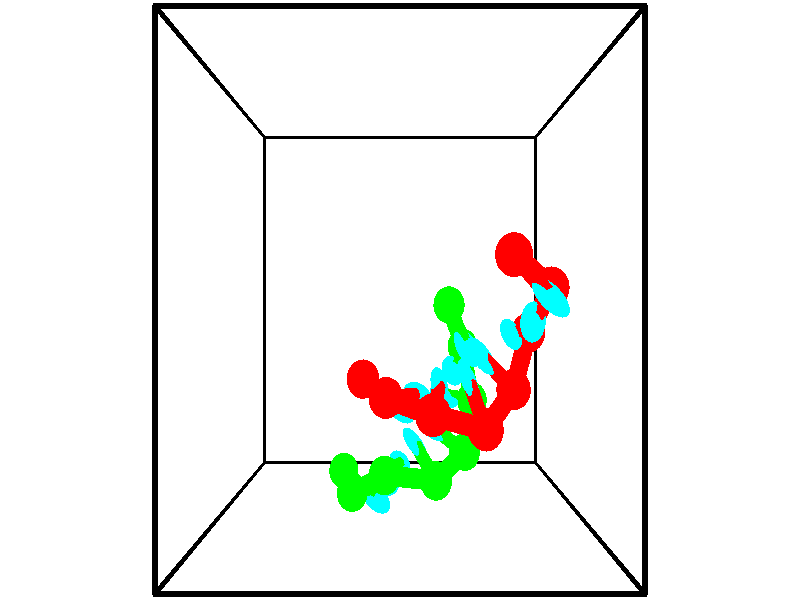 // switches for output
#declare DRAW_BASES = 1; // possible values are 0, 1; only relevant for DNA ribbons
#declare DRAW_BASES_TYPE = 3; // possible values are 1, 2, 3; only relevant for DNA ribbons
#declare DRAW_FOG = 0; // set to 1 to enable fog

#include "colors.inc"

#include "transforms.inc"
background { rgb <1, 1, 1>}

#default {
   normal{
       ripples 0.25
       frequency 0.20
       turbulence 0.2
       lambda 5
   }
	finish {
		phong 0.1
		phong_size 40.
	}
}

// original window dimensions: 1024x640


// camera settings

camera {
	sky <-0, 1, 0>
	up <-0, 1, 0>
	right 1.6 * <1, 0, 0>
	location <2.5, 2.5, 11.1562>
	look_at <2.5, 2.5, 2.5>
	direction <0, 0, -8.6562>
	angle 67.0682
}


# declare cpy_camera_pos = <2.5, 2.5, 11.1562>;
# if (DRAW_FOG = 1)
fog {
	fog_type 2
	up vnormalize(cpy_camera_pos)
	color rgbt<1,1,1,0.3>
	distance 1e-5
	fog_alt 3e-3
	fog_offset 4
}
# end


// LIGHTS

# declare lum = 6;
global_settings {
	ambient_light rgb lum * <0.05, 0.05, 0.05>
	max_trace_level 15
}# declare cpy_direct_light_amount = 0.25;
light_source
{	1000 * <-1, -1, 1>,
	rgb lum * cpy_direct_light_amount
	parallel
}

light_source
{	1000 * <1, 1, -1>,
	rgb lum * cpy_direct_light_amount
	parallel
}

// strand 0

// nucleotide -1

// particle -1
sphere {
	<4.031775, 3.008545, 3.041804> 0.250000
	pigment { color rgbt <1,0,0,0> }
	no_shadow
}
cylinder {
	<4.271835, 2.736755, 3.210629>,  <4.415871, 2.573682, 3.311924>, 0.100000
	pigment { color rgbt <1,0,0,0> }
	no_shadow
}
cylinder {
	<4.271835, 2.736755, 3.210629>,  <4.031775, 3.008545, 3.041804>, 0.100000
	pigment { color rgbt <1,0,0,0> }
	no_shadow
}

// particle -1
sphere {
	<4.271835, 2.736755, 3.210629> 0.100000
	pigment { color rgbt <1,0,0,0> }
	no_shadow
}
sphere {
	0, 1
	scale<0.080000,0.200000,0.300000>
	matrix <-0.284455, -0.674456, -0.681318,
		0.747600, 0.288835, -0.598054,
		0.600150, -0.679473, 0.422063,
		4.451880, 2.532913, 3.337247>
	pigment { color rgbt <0,1,1,0> }
	no_shadow
}
cylinder {
	<4.665129, 2.649113, 2.523845>,  <4.031775, 3.008545, 3.041804>, 0.130000
	pigment { color rgbt <1,0,0,0> }
	no_shadow
}

// nucleotide -1

// particle -1
sphere {
	<4.665129, 2.649113, 2.523845> 0.250000
	pigment { color rgbt <1,0,0,0> }
	no_shadow
}
cylinder {
	<4.459431, 2.423981, 2.782696>,  <4.336012, 2.288902, 2.938006>, 0.100000
	pigment { color rgbt <1,0,0,0> }
	no_shadow
}
cylinder {
	<4.459431, 2.423981, 2.782696>,  <4.665129, 2.649113, 2.523845>, 0.100000
	pigment { color rgbt <1,0,0,0> }
	no_shadow
}

// particle -1
sphere {
	<4.459431, 2.423981, 2.782696> 0.100000
	pigment { color rgbt <1,0,0,0> }
	no_shadow
}
sphere {
	0, 1
	scale<0.080000,0.200000,0.300000>
	matrix <-0.587706, -0.318276, -0.743842,
		0.624622, -0.762839, -0.167106,
		-0.514246, -0.562830, 0.647128,
		4.305157, 2.255132, 2.976834>
	pigment { color rgbt <0,1,1,0> }
	no_shadow
}
cylinder {
	<4.439117, 2.089509, 2.024122>,  <4.665129, 2.649113, 2.523845>, 0.130000
	pigment { color rgbt <1,0,0,0> }
	no_shadow
}

// nucleotide -1

// particle -1
sphere {
	<4.439117, 2.089509, 2.024122> 0.250000
	pigment { color rgbt <1,0,0,0> }
	no_shadow
}
cylinder {
	<4.229561, 2.093353, 2.364815>,  <4.103827, 2.095659, 2.569230>, 0.100000
	pigment { color rgbt <1,0,0,0> }
	no_shadow
}
cylinder {
	<4.229561, 2.093353, 2.364815>,  <4.439117, 2.089509, 2.024122>, 0.100000
	pigment { color rgbt <1,0,0,0> }
	no_shadow
}

// particle -1
sphere {
	<4.229561, 2.093353, 2.364815> 0.100000
	pigment { color rgbt <1,0,0,0> }
	no_shadow
}
sphere {
	0, 1
	scale<0.080000,0.200000,0.300000>
	matrix <-0.760598, -0.455414, -0.462698,
		0.383444, -0.890228, 0.245896,
		-0.523891, 0.009609, 0.851731,
		4.072393, 2.096236, 2.620334>
	pigment { color rgbt <0,1,1,0> }
	no_shadow
}
cylinder {
	<4.179396, 1.395991, 2.223190>,  <4.439117, 2.089509, 2.024122>, 0.130000
	pigment { color rgbt <1,0,0,0> }
	no_shadow
}

// nucleotide -1

// particle -1
sphere {
	<4.179396, 1.395991, 2.223190> 0.250000
	pigment { color rgbt <1,0,0,0> }
	no_shadow
}
cylinder {
	<3.891094, 1.641144, 2.352737>,  <3.718113, 1.788235, 2.430466>, 0.100000
	pigment { color rgbt <1,0,0,0> }
	no_shadow
}
cylinder {
	<3.891094, 1.641144, 2.352737>,  <4.179396, 1.395991, 2.223190>, 0.100000
	pigment { color rgbt <1,0,0,0> }
	no_shadow
}

// particle -1
sphere {
	<3.891094, 1.641144, 2.352737> 0.100000
	pigment { color rgbt <1,0,0,0> }
	no_shadow
}
sphere {
	0, 1
	scale<0.080000,0.200000,0.300000>
	matrix <-0.670527, -0.497919, -0.549973,
		-0.175808, -0.613558, 0.769830,
		-0.720753, 0.612881, 0.323869,
		3.674868, 1.825008, 2.449898>
	pigment { color rgbt <0,1,1,0> }
	no_shadow
}
cylinder {
	<3.704022, 0.981317, 2.675458>,  <4.179396, 1.395991, 2.223190>, 0.130000
	pigment { color rgbt <1,0,0,0> }
	no_shadow
}

// nucleotide -1

// particle -1
sphere {
	<3.704022, 0.981317, 2.675458> 0.250000
	pigment { color rgbt <1,0,0,0> }
	no_shadow
}
cylinder {
	<3.590504, 1.289673, 2.447357>,  <3.522393, 1.474687, 2.310497>, 0.100000
	pigment { color rgbt <1,0,0,0> }
	no_shadow
}
cylinder {
	<3.590504, 1.289673, 2.447357>,  <3.704022, 0.981317, 2.675458>, 0.100000
	pigment { color rgbt <1,0,0,0> }
	no_shadow
}

// particle -1
sphere {
	<3.590504, 1.289673, 2.447357> 0.100000
	pigment { color rgbt <1,0,0,0> }
	no_shadow
}
sphere {
	0, 1
	scale<0.080000,0.200000,0.300000>
	matrix <-0.734804, -0.556917, -0.387177,
		-0.616055, 0.309146, 0.724503,
		-0.283794, 0.770890, -0.570253,
		3.505365, 1.520940, 2.276281>
	pigment { color rgbt <0,1,1,0> }
	no_shadow
}
cylinder {
	<2.958852, 1.165642, 2.762272>,  <3.704022, 0.981317, 2.675458>, 0.130000
	pigment { color rgbt <1,0,0,0> }
	no_shadow
}

// nucleotide -1

// particle -1
sphere {
	<2.958852, 1.165642, 2.762272> 0.250000
	pigment { color rgbt <1,0,0,0> }
	no_shadow
}
cylinder {
	<3.032856, 1.326981, 2.403812>,  <3.077259, 1.423784, 2.188737>, 0.100000
	pigment { color rgbt <1,0,0,0> }
	no_shadow
}
cylinder {
	<3.032856, 1.326981, 2.403812>,  <2.958852, 1.165642, 2.762272>, 0.100000
	pigment { color rgbt <1,0,0,0> }
	no_shadow
}

// particle -1
sphere {
	<3.032856, 1.326981, 2.403812> 0.100000
	pigment { color rgbt <1,0,0,0> }
	no_shadow
}
sphere {
	0, 1
	scale<0.080000,0.200000,0.300000>
	matrix <-0.816789, -0.443960, -0.368449,
		-0.546467, 0.800131, 0.247312,
		0.185011, 0.403347, -0.896148,
		3.088359, 1.447985, 2.134968>
	pigment { color rgbt <0,1,1,0> }
	no_shadow
}
cylinder {
	<2.297049, 1.321952, 2.438345>,  <2.958852, 1.165642, 2.762272>, 0.130000
	pigment { color rgbt <1,0,0,0> }
	no_shadow
}

// nucleotide -1

// particle -1
sphere {
	<2.297049, 1.321952, 2.438345> 0.250000
	pigment { color rgbt <1,0,0,0> }
	no_shadow
}
cylinder {
	<2.566238, 1.297699, 2.143475>,  <2.727752, 1.283147, 1.966552>, 0.100000
	pigment { color rgbt <1,0,0,0> }
	no_shadow
}
cylinder {
	<2.566238, 1.297699, 2.143475>,  <2.297049, 1.321952, 2.438345>, 0.100000
	pigment { color rgbt <1,0,0,0> }
	no_shadow
}

// particle -1
sphere {
	<2.566238, 1.297699, 2.143475> 0.100000
	pigment { color rgbt <1,0,0,0> }
	no_shadow
}
sphere {
	0, 1
	scale<0.080000,0.200000,0.300000>
	matrix <-0.621655, -0.586424, -0.519280,
		-0.400813, 0.807732, -0.432341,
		0.672974, -0.060633, -0.737177,
		2.768131, 1.279509, 1.922322>
	pigment { color rgbt <0,1,1,0> }
	no_shadow
}
cylinder {
	<1.931293, 1.486208, 1.867625>,  <2.297049, 1.321952, 2.438345>, 0.130000
	pigment { color rgbt <1,0,0,0> }
	no_shadow
}

// nucleotide -1

// particle -1
sphere {
	<1.931293, 1.486208, 1.867625> 0.250000
	pigment { color rgbt <1,0,0,0> }
	no_shadow
}
cylinder {
	<2.247410, 1.266525, 1.758953>,  <2.437080, 1.134715, 1.693750>, 0.100000
	pigment { color rgbt <1,0,0,0> }
	no_shadow
}
cylinder {
	<2.247410, 1.266525, 1.758953>,  <1.931293, 1.486208, 1.867625>, 0.100000
	pigment { color rgbt <1,0,0,0> }
	no_shadow
}

// particle -1
sphere {
	<2.247410, 1.266525, 1.758953> 0.100000
	pigment { color rgbt <1,0,0,0> }
	no_shadow
}
sphere {
	0, 1
	scale<0.080000,0.200000,0.300000>
	matrix <-0.582030, -0.534281, -0.613012,
		0.191518, 0.642584, -0.741894,
		0.790292, -0.549208, -0.271679,
		2.484497, 1.101763, 1.677449>
	pigment { color rgbt <0,1,1,0> }
	no_shadow
}
// strand 1

// nucleotide -1

// particle -1
sphere {
	<1.524090, 0.034909, 0.672566> 0.250000
	pigment { color rgbt <0,1,0,0> }
	no_shadow
}
cylinder {
	<1.839432, -0.205231, 0.618790>,  <2.028638, -0.349315, 0.586524>, 0.100000
	pigment { color rgbt <0,1,0,0> }
	no_shadow
}
cylinder {
	<1.839432, -0.205231, 0.618790>,  <1.524090, 0.034909, 0.672566>, 0.100000
	pigment { color rgbt <0,1,0,0> }
	no_shadow
}

// particle -1
sphere {
	<1.839432, -0.205231, 0.618790> 0.100000
	pigment { color rgbt <0,1,0,0> }
	no_shadow
}
sphere {
	0, 1
	scale<0.080000,0.200000,0.300000>
	matrix <0.520606, 0.534552, 0.665750,
		-0.327817, -0.594839, 0.733963,
		0.788356, -0.600350, -0.134442,
		2.075939, -0.385336, 0.578457>
	pigment { color rgbt <0,1,1,0> }
	no_shadow
}
cylinder {
	<1.725751, -0.111822, 1.338797>,  <1.524090, 0.034909, 0.672566>, 0.130000
	pigment { color rgbt <0,1,0,0> }
	no_shadow
}

// nucleotide -1

// particle -1
sphere {
	<1.725751, -0.111822, 1.338797> 0.250000
	pigment { color rgbt <0,1,0,0> }
	no_shadow
}
cylinder {
	<2.019359, -0.111359, 1.067146>,  <2.195523, -0.111081, 0.904156>, 0.100000
	pigment { color rgbt <0,1,0,0> }
	no_shadow
}
cylinder {
	<2.019359, -0.111359, 1.067146>,  <1.725751, -0.111822, 1.338797>, 0.100000
	pigment { color rgbt <0,1,0,0> }
	no_shadow
}

// particle -1
sphere {
	<2.019359, -0.111359, 1.067146> 0.100000
	pigment { color rgbt <0,1,0,0> }
	no_shadow
}
sphere {
	0, 1
	scale<0.080000,0.200000,0.300000>
	matrix <0.477705, 0.709903, 0.517528,
		0.482714, -0.704298, 0.520530,
		0.734020, 0.001159, -0.679127,
		2.239564, -0.111011, 0.863408>
	pigment { color rgbt <0,1,1,0> }
	no_shadow
}
cylinder {
	<2.258044, 0.216895, 1.725333>,  <1.725751, -0.111822, 1.338797>, 0.130000
	pigment { color rgbt <0,1,0,0> }
	no_shadow
}

// nucleotide -1

// particle -1
sphere {
	<2.258044, 0.216895, 1.725333> 0.250000
	pigment { color rgbt <0,1,0,0> }
	no_shadow
}
cylinder {
	<2.397487, 0.223663, 1.350487>,  <2.481153, 0.227724, 1.125579>, 0.100000
	pigment { color rgbt <0,1,0,0> }
	no_shadow
}
cylinder {
	<2.397487, 0.223663, 1.350487>,  <2.258044, 0.216895, 1.725333>, 0.100000
	pigment { color rgbt <0,1,0,0> }
	no_shadow
}

// particle -1
sphere {
	<2.397487, 0.223663, 1.350487> 0.100000
	pigment { color rgbt <0,1,0,0> }
	no_shadow
}
sphere {
	0, 1
	scale<0.080000,0.200000,0.300000>
	matrix <0.681558, 0.681765, 0.265849,
		0.643391, -0.731376, 0.226136,
		0.348607, 0.016920, -0.937116,
		2.502069, 0.228739, 1.069352>
	pigment { color rgbt <0,1,1,0> }
	no_shadow
}
cylinder {
	<3.060661, 0.149952, 1.737839>,  <2.258044, 0.216895, 1.725333>, 0.130000
	pigment { color rgbt <0,1,0,0> }
	no_shadow
}

// nucleotide -1

// particle -1
sphere {
	<3.060661, 0.149952, 1.737839> 0.250000
	pigment { color rgbt <0,1,0,0> }
	no_shadow
}
cylinder {
	<2.878379, 0.373108, 1.460396>,  <2.769010, 0.507002, 1.293930>, 0.100000
	pigment { color rgbt <0,1,0,0> }
	no_shadow
}
cylinder {
	<2.878379, 0.373108, 1.460396>,  <3.060661, 0.149952, 1.737839>, 0.100000
	pigment { color rgbt <0,1,0,0> }
	no_shadow
}

// particle -1
sphere {
	<2.878379, 0.373108, 1.460396> 0.100000
	pigment { color rgbt <0,1,0,0> }
	no_shadow
}
sphere {
	0, 1
	scale<0.080000,0.200000,0.300000>
	matrix <0.579403, 0.777453, 0.244658,
		0.675740, -0.290387, -0.677532,
		-0.455704, 0.557890, -0.693608,
		2.741668, 0.540475, 1.252313>
	pigment { color rgbt <0,1,1,0> }
	no_shadow
}
cylinder {
	<3.555080, 0.424417, 1.272379>,  <3.060661, 0.149952, 1.737839>, 0.130000
	pigment { color rgbt <0,1,0,0> }
	no_shadow
}

// nucleotide -1

// particle -1
sphere {
	<3.555080, 0.424417, 1.272379> 0.250000
	pigment { color rgbt <0,1,0,0> }
	no_shadow
}
cylinder {
	<3.233860, 0.648102, 1.354736>,  <3.041127, 0.782313, 1.404151>, 0.100000
	pigment { color rgbt <0,1,0,0> }
	no_shadow
}
cylinder {
	<3.233860, 0.648102, 1.354736>,  <3.555080, 0.424417, 1.272379>, 0.100000
	pigment { color rgbt <0,1,0,0> }
	no_shadow
}

// particle -1
sphere {
	<3.233860, 0.648102, 1.354736> 0.100000
	pigment { color rgbt <0,1,0,0> }
	no_shadow
}
sphere {
	0, 1
	scale<0.080000,0.200000,0.300000>
	matrix <0.570516, 0.621691, 0.536668,
		0.172109, 0.548437, -0.818288,
		-0.803051, 0.559211, 0.205894,
		2.992944, 0.815865, 1.416504>
	pigment { color rgbt <0,1,1,0> }
	no_shadow
}
cylinder {
	<3.703650, 1.103296, 1.014826>,  <3.555080, 0.424417, 1.272379>, 0.130000
	pigment { color rgbt <0,1,0,0> }
	no_shadow
}

// nucleotide -1

// particle -1
sphere {
	<3.703650, 1.103296, 1.014826> 0.250000
	pigment { color rgbt <0,1,0,0> }
	no_shadow
}
cylinder {
	<3.420880, 1.168182, 1.290199>,  <3.251217, 1.207114, 1.455423>, 0.100000
	pigment { color rgbt <0,1,0,0> }
	no_shadow
}
cylinder {
	<3.420880, 1.168182, 1.290199>,  <3.703650, 1.103296, 1.014826>, 0.100000
	pigment { color rgbt <0,1,0,0> }
	no_shadow
}

// particle -1
sphere {
	<3.420880, 1.168182, 1.290199> 0.100000
	pigment { color rgbt <0,1,0,0> }
	no_shadow
}
sphere {
	0, 1
	scale<0.080000,0.200000,0.300000>
	matrix <0.545487, 0.744621, 0.384687,
		-0.450220, 0.647477, -0.614879,
		-0.706927, 0.162215, 0.688433,
		3.208802, 1.216847, 1.496729>
	pigment { color rgbt <0,1,1,0> }
	no_shadow
}
cylinder {
	<3.551864, 1.848549, 1.007412>,  <3.703650, 1.103296, 1.014826>, 0.130000
	pigment { color rgbt <0,1,0,0> }
	no_shadow
}

// nucleotide -1

// particle -1
sphere {
	<3.551864, 1.848549, 1.007412> 0.250000
	pigment { color rgbt <0,1,0,0> }
	no_shadow
}
cylinder {
	<3.429580, 1.691071, 1.354179>,  <3.356210, 1.596584, 1.562240>, 0.100000
	pigment { color rgbt <0,1,0,0> }
	no_shadow
}
cylinder {
	<3.429580, 1.691071, 1.354179>,  <3.551864, 1.848549, 1.007412>, 0.100000
	pigment { color rgbt <0,1,0,0> }
	no_shadow
}

// particle -1
sphere {
	<3.429580, 1.691071, 1.354179> 0.100000
	pigment { color rgbt <0,1,0,0> }
	no_shadow
}
sphere {
	0, 1
	scale<0.080000,0.200000,0.300000>
	matrix <0.548904, 0.671096, 0.498332,
		-0.777976, 0.628199, 0.010940,
		-0.305709, -0.393695, 0.866917,
		3.337867, 1.572962, 1.614255>
	pigment { color rgbt <0,1,1,0> }
	no_shadow
}
cylinder {
	<3.288907, 2.432439, 1.438679>,  <3.551864, 1.848549, 1.007412>, 0.130000
	pigment { color rgbt <0,1,0,0> }
	no_shadow
}

// nucleotide -1

// particle -1
sphere {
	<3.288907, 2.432439, 1.438679> 0.250000
	pigment { color rgbt <0,1,0,0> }
	no_shadow
}
cylinder {
	<3.431498, 2.119431, 1.642868>,  <3.517052, 1.931625, 1.765382>, 0.100000
	pigment { color rgbt <0,1,0,0> }
	no_shadow
}
cylinder {
	<3.431498, 2.119431, 1.642868>,  <3.288907, 2.432439, 1.438679>, 0.100000
	pigment { color rgbt <0,1,0,0> }
	no_shadow
}

// particle -1
sphere {
	<3.431498, 2.119431, 1.642868> 0.100000
	pigment { color rgbt <0,1,0,0> }
	no_shadow
}
sphere {
	0, 1
	scale<0.080000,0.200000,0.300000>
	matrix <0.403518, 0.621731, 0.671285,
		-0.842673, -0.033312, 0.537395,
		0.356477, -0.782522, 0.510474,
		3.538441, 1.884674, 1.796010>
	pigment { color rgbt <0,1,1,0> }
	no_shadow
}
// box output
cylinder {
	<0.000000, 0.000000, 0.000000>,  <5.000000, 0.000000, 0.000000>, 0.025000
	pigment { color rgbt <0,0,0,0> }
	no_shadow
}
cylinder {
	<0.000000, 0.000000, 0.000000>,  <0.000000, 5.000000, 0.000000>, 0.025000
	pigment { color rgbt <0,0,0,0> }
	no_shadow
}
cylinder {
	<0.000000, 0.000000, 0.000000>,  <0.000000, 0.000000, 5.000000>, 0.025000
	pigment { color rgbt <0,0,0,0> }
	no_shadow
}
cylinder {
	<5.000000, 5.000000, 5.000000>,  <0.000000, 5.000000, 5.000000>, 0.025000
	pigment { color rgbt <0,0,0,0> }
	no_shadow
}
cylinder {
	<5.000000, 5.000000, 5.000000>,  <5.000000, 0.000000, 5.000000>, 0.025000
	pigment { color rgbt <0,0,0,0> }
	no_shadow
}
cylinder {
	<5.000000, 5.000000, 5.000000>,  <5.000000, 5.000000, 0.000000>, 0.025000
	pigment { color rgbt <0,0,0,0> }
	no_shadow
}
cylinder {
	<0.000000, 0.000000, 5.000000>,  <0.000000, 5.000000, 5.000000>, 0.025000
	pigment { color rgbt <0,0,0,0> }
	no_shadow
}
cylinder {
	<0.000000, 0.000000, 5.000000>,  <5.000000, 0.000000, 5.000000>, 0.025000
	pigment { color rgbt <0,0,0,0> }
	no_shadow
}
cylinder {
	<5.000000, 5.000000, 0.000000>,  <0.000000, 5.000000, 0.000000>, 0.025000
	pigment { color rgbt <0,0,0,0> }
	no_shadow
}
cylinder {
	<5.000000, 5.000000, 0.000000>,  <5.000000, 0.000000, 0.000000>, 0.025000
	pigment { color rgbt <0,0,0,0> }
	no_shadow
}
cylinder {
	<5.000000, 0.000000, 5.000000>,  <5.000000, 0.000000, 0.000000>, 0.025000
	pigment { color rgbt <0,0,0,0> }
	no_shadow
}
cylinder {
	<0.000000, 5.000000, 0.000000>,  <0.000000, 5.000000, 5.000000>, 0.025000
	pigment { color rgbt <0,0,0,0> }
	no_shadow
}
// end of box output
